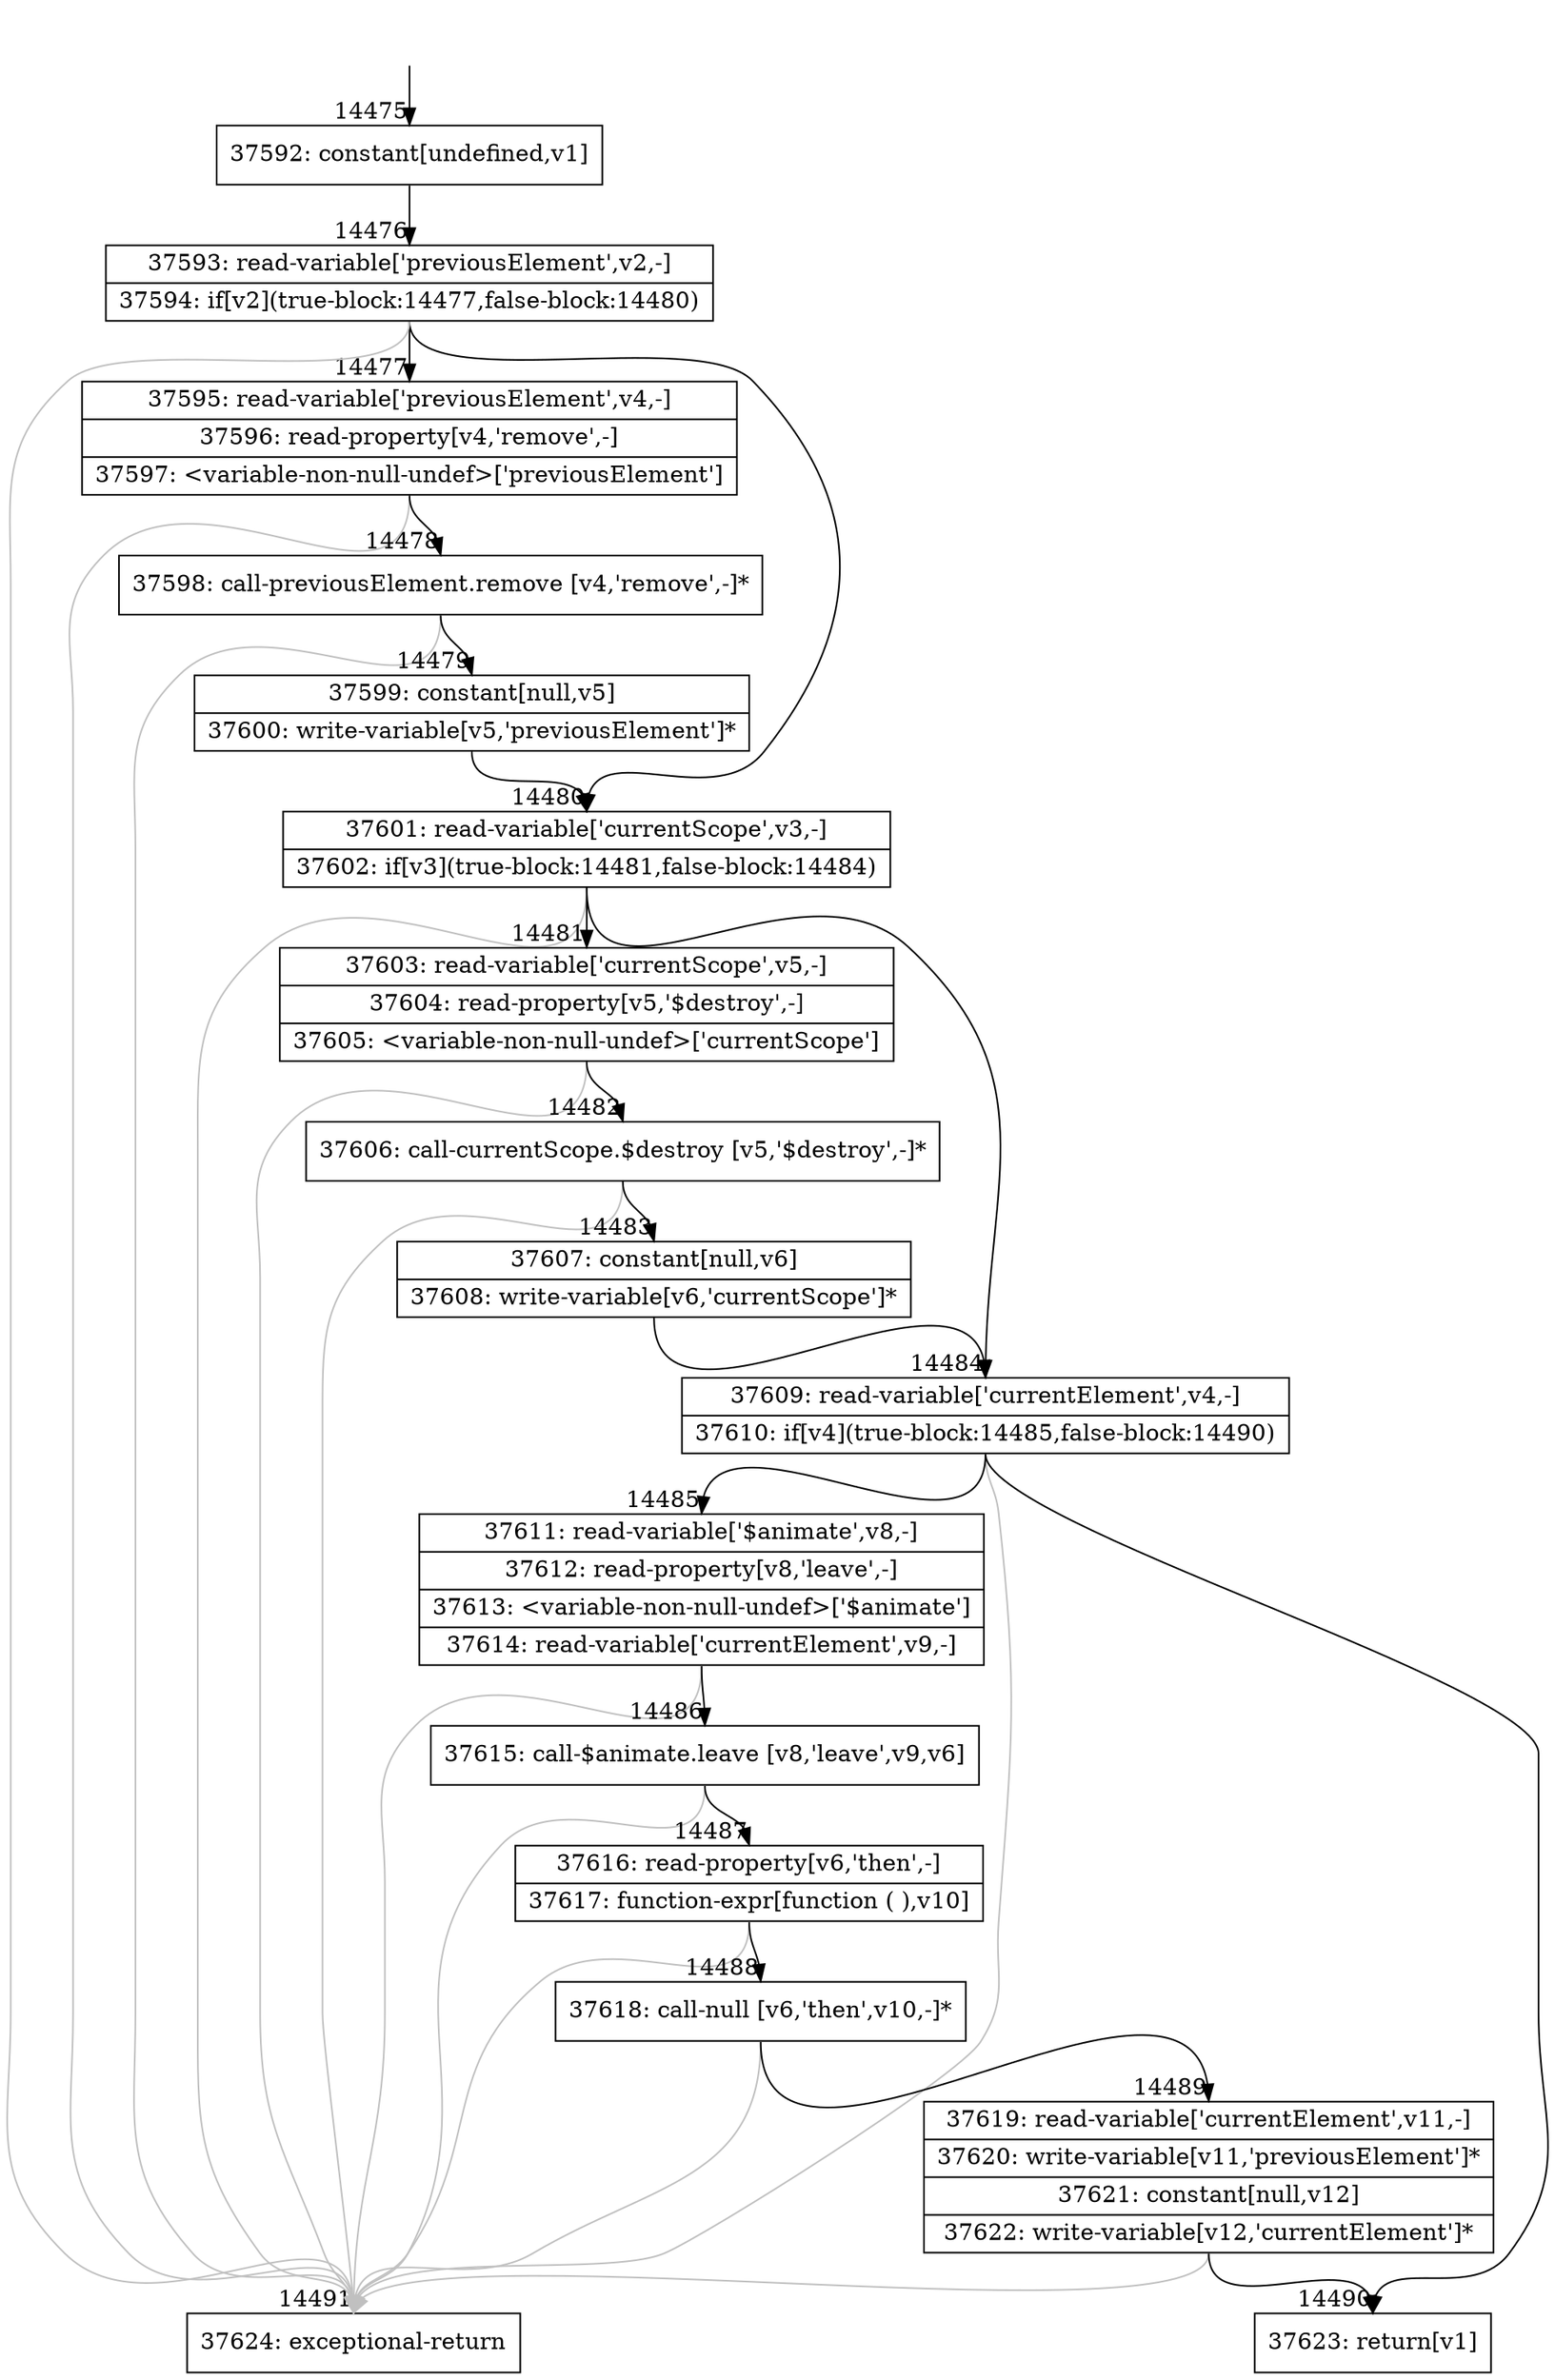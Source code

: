 digraph {
rankdir="TD"
BB_entry1153[shape=none,label=""];
BB_entry1153 -> BB14475 [tailport=s, headport=n, headlabel="    14475"]
BB14475 [shape=record label="{37592: constant[undefined,v1]}" ] 
BB14475 -> BB14476 [tailport=s, headport=n, headlabel="      14476"]
BB14476 [shape=record label="{37593: read-variable['previousElement',v2,-]|37594: if[v2](true-block:14477,false-block:14480)}" ] 
BB14476 -> BB14477 [tailport=s, headport=n, headlabel="      14477"]
BB14476 -> BB14480 [tailport=s, headport=n, headlabel="      14480"]
BB14476 -> BB14491 [tailport=s, headport=n, color=gray, headlabel="      14491"]
BB14477 [shape=record label="{37595: read-variable['previousElement',v4,-]|37596: read-property[v4,'remove',-]|37597: \<variable-non-null-undef\>['previousElement']}" ] 
BB14477 -> BB14478 [tailport=s, headport=n, headlabel="      14478"]
BB14477 -> BB14491 [tailport=s, headport=n, color=gray]
BB14478 [shape=record label="{37598: call-previousElement.remove [v4,'remove',-]*}" ] 
BB14478 -> BB14479 [tailport=s, headport=n, headlabel="      14479"]
BB14478 -> BB14491 [tailport=s, headport=n, color=gray]
BB14479 [shape=record label="{37599: constant[null,v5]|37600: write-variable[v5,'previousElement']*}" ] 
BB14479 -> BB14480 [tailport=s, headport=n]
BB14480 [shape=record label="{37601: read-variable['currentScope',v3,-]|37602: if[v3](true-block:14481,false-block:14484)}" ] 
BB14480 -> BB14481 [tailport=s, headport=n, headlabel="      14481"]
BB14480 -> BB14484 [tailport=s, headport=n, headlabel="      14484"]
BB14480 -> BB14491 [tailport=s, headport=n, color=gray]
BB14481 [shape=record label="{37603: read-variable['currentScope',v5,-]|37604: read-property[v5,'$destroy',-]|37605: \<variable-non-null-undef\>['currentScope']}" ] 
BB14481 -> BB14482 [tailport=s, headport=n, headlabel="      14482"]
BB14481 -> BB14491 [tailport=s, headport=n, color=gray]
BB14482 [shape=record label="{37606: call-currentScope.$destroy [v5,'$destroy',-]*}" ] 
BB14482 -> BB14483 [tailport=s, headport=n, headlabel="      14483"]
BB14482 -> BB14491 [tailport=s, headport=n, color=gray]
BB14483 [shape=record label="{37607: constant[null,v6]|37608: write-variable[v6,'currentScope']*}" ] 
BB14483 -> BB14484 [tailport=s, headport=n]
BB14484 [shape=record label="{37609: read-variable['currentElement',v4,-]|37610: if[v4](true-block:14485,false-block:14490)}" ] 
BB14484 -> BB14485 [tailport=s, headport=n, headlabel="      14485"]
BB14484 -> BB14490 [tailport=s, headport=n, headlabel="      14490"]
BB14484 -> BB14491 [tailport=s, headport=n, color=gray]
BB14485 [shape=record label="{37611: read-variable['$animate',v8,-]|37612: read-property[v8,'leave',-]|37613: \<variable-non-null-undef\>['$animate']|37614: read-variable['currentElement',v9,-]}" ] 
BB14485 -> BB14486 [tailport=s, headport=n, headlabel="      14486"]
BB14485 -> BB14491 [tailport=s, headport=n, color=gray]
BB14486 [shape=record label="{37615: call-$animate.leave [v8,'leave',v9,v6]}" ] 
BB14486 -> BB14487 [tailport=s, headport=n, headlabel="      14487"]
BB14486 -> BB14491 [tailport=s, headport=n, color=gray]
BB14487 [shape=record label="{37616: read-property[v6,'then',-]|37617: function-expr[function ( ),v10]}" ] 
BB14487 -> BB14488 [tailport=s, headport=n, headlabel="      14488"]
BB14487 -> BB14491 [tailport=s, headport=n, color=gray]
BB14488 [shape=record label="{37618: call-null [v6,'then',v10,-]*}" ] 
BB14488 -> BB14489 [tailport=s, headport=n, headlabel="      14489"]
BB14488 -> BB14491 [tailport=s, headport=n, color=gray]
BB14489 [shape=record label="{37619: read-variable['currentElement',v11,-]|37620: write-variable[v11,'previousElement']*|37621: constant[null,v12]|37622: write-variable[v12,'currentElement']*}" ] 
BB14489 -> BB14490 [tailport=s, headport=n]
BB14489 -> BB14491 [tailport=s, headport=n, color=gray]
BB14490 [shape=record label="{37623: return[v1]}" ] 
BB14491 [shape=record label="{37624: exceptional-return}" ] 
//#$~ 24059
}

